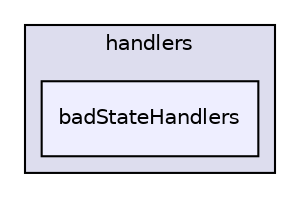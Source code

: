 digraph "/home/travis/build/hypro/hypro/src/hypro/algorithms/reachability/handlers/badStateHandlers" {
  compound=true
  node [ fontsize="10", fontname="Helvetica"];
  edge [ labelfontsize="10", labelfontname="Helvetica"];
  subgraph clusterdir_32033642301c2effdf6af876d53153c1 {
    graph [ bgcolor="#ddddee", pencolor="black", label="handlers" fontname="Helvetica", fontsize="10", URL="dir_32033642301c2effdf6af876d53153c1.html"]
  dir_cb03ff1ba0e8c822ef16378580a83205 [shape=box, label="badStateHandlers", style="filled", fillcolor="#eeeeff", pencolor="black", URL="dir_cb03ff1ba0e8c822ef16378580a83205.html"];
  }
}
